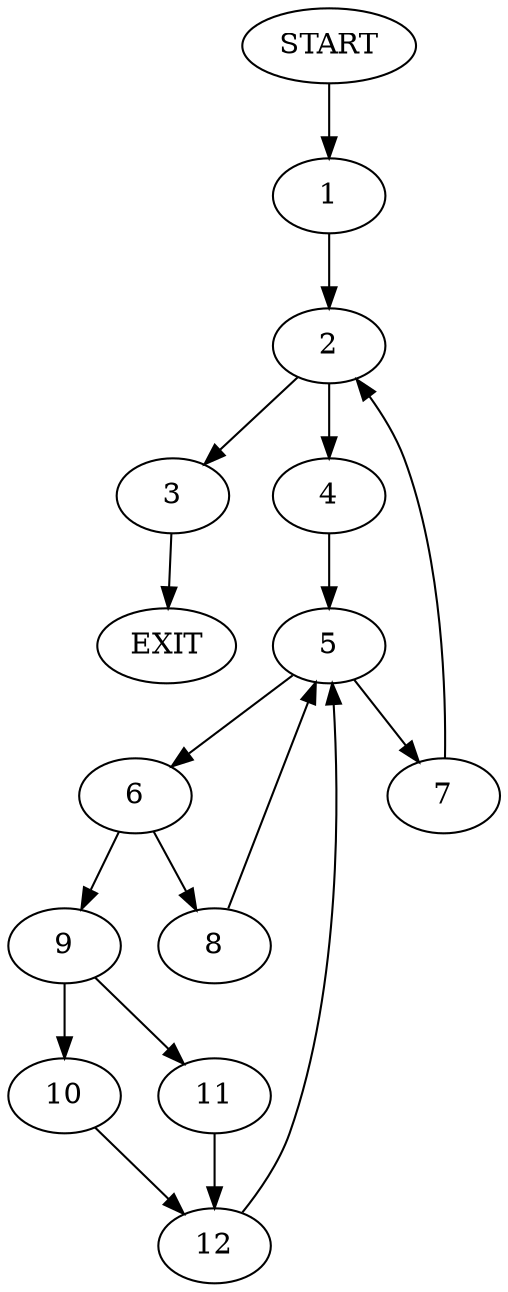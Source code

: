 digraph {
0 [label="START"]
13 [label="EXIT"]
0 -> 1
1 -> 2
2 -> 3
2 -> 4
4 -> 5
3 -> 13
5 -> 6
5 -> 7
7 -> 2
6 -> 8
6 -> 9
8 -> 5
9 -> 10
9 -> 11
11 -> 12
10 -> 12
12 -> 5
}
